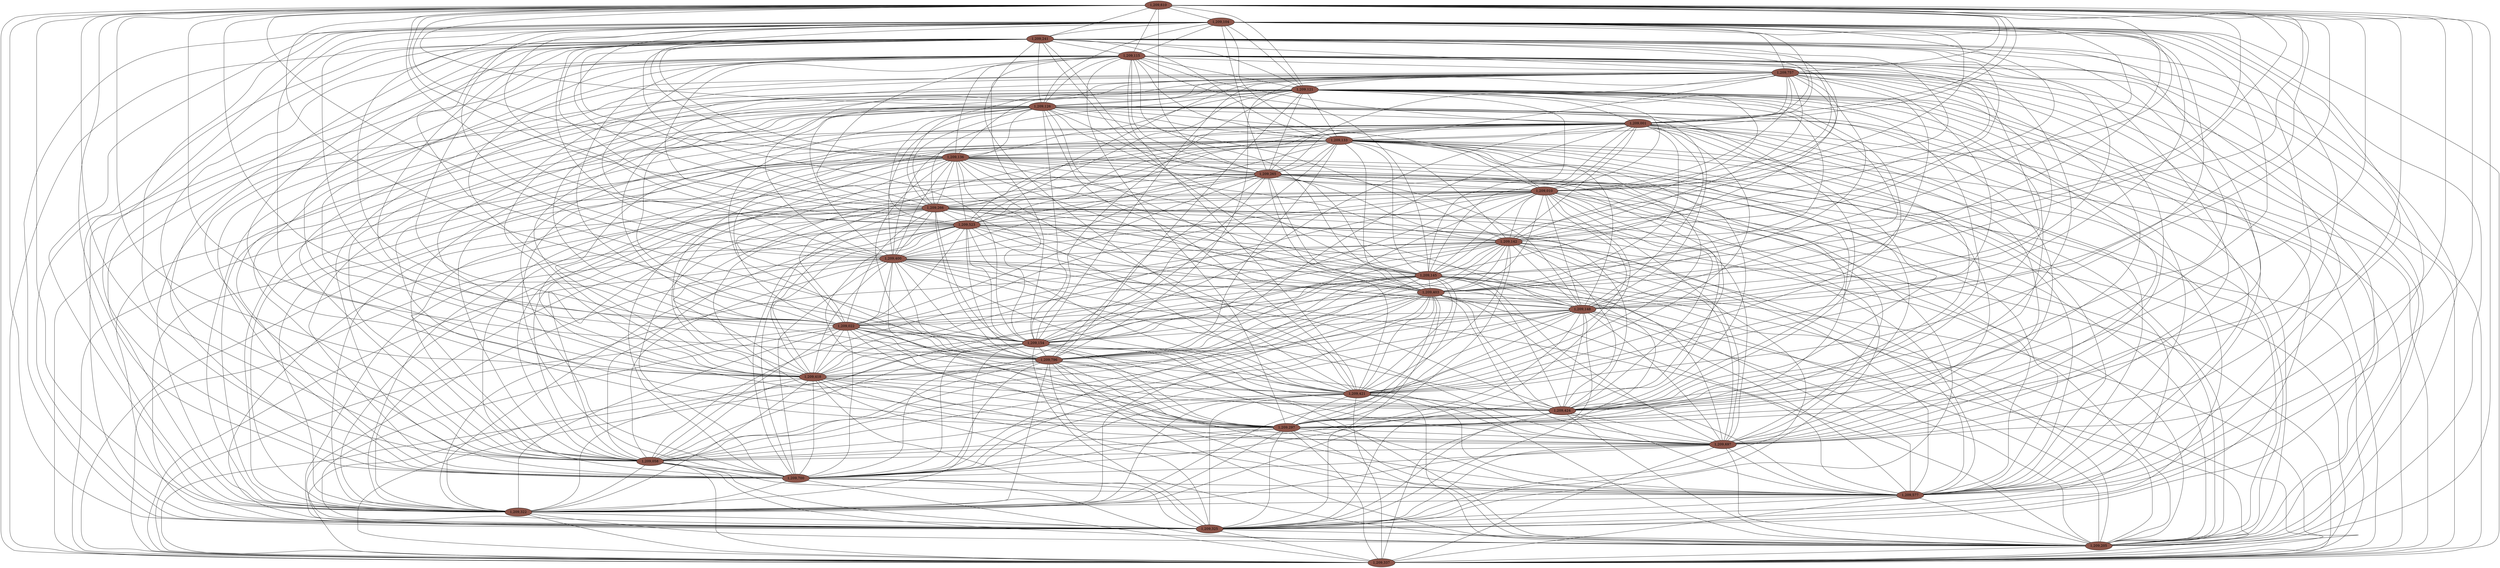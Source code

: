 graph CAMP_cc2 {
	overlap="prism50";
	outputorder="edgesfirst";
	"1,209,610" [style="filled", fillcolor="#8c564b", fontcolor="#000000"];
	"1,209,104" [style="filled", fillcolor="#8c564b", fontcolor="#000000"];
	"1,209,241" [style="filled", fillcolor="#8c564b", fontcolor="#000000"];
	"1,209,115" [style="filled", fillcolor="#8c564b", fontcolor="#000000"];
	"1,209,757" [style="filled", fillcolor="#8c564b", fontcolor="#000000"];
	"1,209,121" [style="filled", fillcolor="#8c564b", fontcolor="#000000"];
	"1,209,126" [style="filled", fillcolor="#8c564b", fontcolor="#000000"];
	"1,209,001" [style="filled", fillcolor="#8c564b", fontcolor="#000000"];
	"1,209,133" [style="filled", fillcolor="#8c564b", fontcolor="#000000"];
	"1,209,136" [style="filled", fillcolor="#8c564b", fontcolor="#000000"];
	"1,209,265" [style="filled", fillcolor="#8c564b", fontcolor="#000000"];
	"1,209,010" [style="filled", fillcolor="#8c564b", fontcolor="#000000"];
	"1,209,266" [style="filled", fillcolor="#8c564b", fontcolor="#000000"];
	"1,209,523" [style="filled", fillcolor="#8c564b", fontcolor="#000000"];
	"1,209,142" [style="filled", fillcolor="#8c564b", fontcolor="#000000"];
	"1,209,400" [style="filled", fillcolor="#8c564b", fontcolor="#000000"];
	"1,209,145" [style="filled", fillcolor="#8c564b", fontcolor="#000000"];
	"1,209,403" [style="filled", fillcolor="#8c564b", fontcolor="#000000"];
	"1,209,148" [style="filled", fillcolor="#8c564b", fontcolor="#000000"];
	"1,209,022" [style="filled", fillcolor="#8c564b", fontcolor="#000000"];
	"1,209,154" [style="filled", fillcolor="#8c564b", fontcolor="#000000"];
	"1,209,796" [style="filled", fillcolor="#8c564b", fontcolor="#000000"];
	"1,209,418" [style="filled", fillcolor="#8c564b", fontcolor="#000000"];
	"1,209,421" [style="filled", fillcolor="#8c564b", fontcolor="#000000"];
	"1,209,424" [style="filled", fillcolor="#8c564b", fontcolor="#000000"];
	"1,209,297" [style="filled", fillcolor="#8c564b", fontcolor="#000000"];
	"1,209,697" [style="filled", fillcolor="#8c564b", fontcolor="#000000"];
	"1,209,058" [style="filled", fillcolor="#8c564b", fontcolor="#000000"];
	"1,209,700" [style="filled", fillcolor="#8c564b", fontcolor="#000000"];
	"1,209,577" [style="filled", fillcolor="#8c564b", fontcolor="#000000"];
	"1,209,322" [style="filled", fillcolor="#8c564b", fontcolor="#000000"];
	"1,209,325" [style="filled", fillcolor="#8c564b", fontcolor="#000000"];
	"1,209,205" [style="filled", fillcolor="#8c564b", fontcolor="#000000"];
	"1,209,337" [style="filled", fillcolor="#8c564b", fontcolor="#000000"];
	"1,209,610" -- "1,209,001";
	"1,209,610" -- "1,209,010";
	"1,209,610" -- "1,209,022";
	"1,209,610" -- "1,209,058";
	"1,209,610" -- "1,209,104";
	"1,209,610" -- "1,209,115";
	"1,209,610" -- "1,209,121";
	"1,209,610" -- "1,209,126";
	"1,209,610" -- "1,209,133";
	"1,209,610" -- "1,209,136";
	"1,209,610" -- "1,209,142";
	"1,209,610" -- "1,209,145";
	"1,209,610" -- "1,209,148";
	"1,209,610" -- "1,209,154";
	"1,209,610" -- "1,209,205";
	"1,209,610" -- "1,209,241";
	"1,209,610" -- "1,209,265";
	"1,209,610" -- "1,209,266";
	"1,209,610" -- "1,209,297";
	"1,209,610" -- "1,209,322";
	"1,209,610" -- "1,209,325";
	"1,209,610" -- "1,209,337";
	"1,209,610" -- "1,209,400";
	"1,209,610" -- "1,209,403";
	"1,209,610" -- "1,209,418";
	"1,209,610" -- "1,209,421";
	"1,209,610" -- "1,209,424";
	"1,209,610" -- "1,209,523";
	"1,209,610" -- "1,209,577";
	"1,209,610" -- "1,209,697";
	"1,209,610" -- "1,209,700";
	"1,209,610" -- "1,209,757";
	"1,209,610" -- "1,209,796";
	"1,209,104" -- "1,209,001";
	"1,209,104" -- "1,209,010";
	"1,209,104" -- "1,209,022";
	"1,209,104" -- "1,209,058";
	"1,209,104" -- "1,209,115";
	"1,209,104" -- "1,209,121";
	"1,209,104" -- "1,209,126";
	"1,209,104" -- "1,209,133";
	"1,209,104" -- "1,209,136";
	"1,209,104" -- "1,209,142";
	"1,209,104" -- "1,209,145";
	"1,209,104" -- "1,209,148";
	"1,209,104" -- "1,209,154";
	"1,209,104" -- "1,209,205";
	"1,209,104" -- "1,209,241";
	"1,209,104" -- "1,209,265";
	"1,209,104" -- "1,209,266";
	"1,209,104" -- "1,209,297";
	"1,209,104" -- "1,209,322";
	"1,209,104" -- "1,209,325";
	"1,209,104" -- "1,209,337";
	"1,209,104" -- "1,209,400";
	"1,209,104" -- "1,209,403";
	"1,209,104" -- "1,209,418";
	"1,209,104" -- "1,209,421";
	"1,209,104" -- "1,209,424";
	"1,209,104" -- "1,209,523";
	"1,209,104" -- "1,209,577";
	"1,209,104" -- "1,209,697";
	"1,209,104" -- "1,209,700";
	"1,209,104" -- "1,209,757";
	"1,209,104" -- "1,209,796";
	"1,209,241" -- "1,209,001";
	"1,209,241" -- "1,209,010";
	"1,209,241" -- "1,209,022";
	"1,209,241" -- "1,209,058";
	"1,209,241" -- "1,209,115";
	"1,209,241" -- "1,209,121";
	"1,209,241" -- "1,209,126";
	"1,209,241" -- "1,209,133";
	"1,209,241" -- "1,209,136";
	"1,209,241" -- "1,209,142";
	"1,209,241" -- "1,209,145";
	"1,209,241" -- "1,209,148";
	"1,209,241" -- "1,209,154";
	"1,209,241" -- "1,209,205";
	"1,209,241" -- "1,209,265";
	"1,209,241" -- "1,209,266";
	"1,209,241" -- "1,209,297";
	"1,209,241" -- "1,209,322";
	"1,209,241" -- "1,209,325";
	"1,209,241" -- "1,209,337";
	"1,209,241" -- "1,209,400";
	"1,209,241" -- "1,209,403";
	"1,209,241" -- "1,209,418";
	"1,209,241" -- "1,209,421";
	"1,209,241" -- "1,209,424";
	"1,209,241" -- "1,209,523";
	"1,209,241" -- "1,209,577";
	"1,209,241" -- "1,209,697";
	"1,209,241" -- "1,209,700";
	"1,209,241" -- "1,209,757";
	"1,209,241" -- "1,209,796";
	"1,209,115" -- "1,209,001";
	"1,209,115" -- "1,209,010";
	"1,209,115" -- "1,209,022";
	"1,209,115" -- "1,209,058";
	"1,209,115" -- "1,209,121";
	"1,209,115" -- "1,209,126";
	"1,209,115" -- "1,209,133";
	"1,209,115" -- "1,209,136";
	"1,209,115" -- "1,209,142";
	"1,209,115" -- "1,209,145";
	"1,209,115" -- "1,209,148";
	"1,209,115" -- "1,209,154";
	"1,209,115" -- "1,209,205";
	"1,209,115" -- "1,209,265";
	"1,209,115" -- "1,209,266";
	"1,209,115" -- "1,209,297";
	"1,209,115" -- "1,209,322";
	"1,209,115" -- "1,209,325";
	"1,209,115" -- "1,209,337";
	"1,209,115" -- "1,209,400";
	"1,209,115" -- "1,209,403";
	"1,209,115" -- "1,209,418";
	"1,209,115" -- "1,209,421";
	"1,209,115" -- "1,209,424";
	"1,209,115" -- "1,209,523";
	"1,209,115" -- "1,209,577";
	"1,209,115" -- "1,209,697";
	"1,209,115" -- "1,209,700";
	"1,209,115" -- "1,209,757";
	"1,209,115" -- "1,209,796";
	"1,209,757" -- "1,209,001";
	"1,209,757" -- "1,209,010";
	"1,209,757" -- "1,209,022";
	"1,209,757" -- "1,209,058";
	"1,209,757" -- "1,209,121";
	"1,209,757" -- "1,209,126";
	"1,209,757" -- "1,209,133";
	"1,209,757" -- "1,209,136";
	"1,209,757" -- "1,209,142";
	"1,209,757" -- "1,209,145";
	"1,209,757" -- "1,209,148";
	"1,209,757" -- "1,209,154";
	"1,209,757" -- "1,209,205";
	"1,209,757" -- "1,209,265";
	"1,209,757" -- "1,209,266";
	"1,209,757" -- "1,209,297";
	"1,209,757" -- "1,209,322";
	"1,209,757" -- "1,209,325";
	"1,209,757" -- "1,209,337";
	"1,209,757" -- "1,209,400";
	"1,209,757" -- "1,209,403";
	"1,209,757" -- "1,209,418";
	"1,209,757" -- "1,209,421";
	"1,209,757" -- "1,209,424";
	"1,209,757" -- "1,209,523";
	"1,209,757" -- "1,209,577";
	"1,209,757" -- "1,209,697";
	"1,209,757" -- "1,209,700";
	"1,209,757" -- "1,209,796";
	"1,209,121" -- "1,209,001";
	"1,209,121" -- "1,209,010";
	"1,209,121" -- "1,209,022";
	"1,209,121" -- "1,209,058";
	"1,209,121" -- "1,209,126";
	"1,209,121" -- "1,209,133";
	"1,209,121" -- "1,209,136";
	"1,209,121" -- "1,209,142";
	"1,209,121" -- "1,209,145";
	"1,209,121" -- "1,209,148";
	"1,209,121" -- "1,209,154";
	"1,209,121" -- "1,209,205";
	"1,209,121" -- "1,209,265";
	"1,209,121" -- "1,209,266";
	"1,209,121" -- "1,209,297";
	"1,209,121" -- "1,209,322";
	"1,209,121" -- "1,209,325";
	"1,209,121" -- "1,209,337";
	"1,209,121" -- "1,209,400";
	"1,209,121" -- "1,209,403";
	"1,209,121" -- "1,209,418";
	"1,209,121" -- "1,209,421";
	"1,209,121" -- "1,209,424";
	"1,209,121" -- "1,209,523";
	"1,209,121" -- "1,209,577";
	"1,209,121" -- "1,209,697";
	"1,209,121" -- "1,209,700";
	"1,209,121" -- "1,209,796";
	"1,209,126" -- "1,209,001";
	"1,209,126" -- "1,209,010";
	"1,209,126" -- "1,209,022";
	"1,209,126" -- "1,209,058";
	"1,209,126" -- "1,209,133";
	"1,209,126" -- "1,209,136";
	"1,209,126" -- "1,209,142";
	"1,209,126" -- "1,209,145";
	"1,209,126" -- "1,209,148";
	"1,209,126" -- "1,209,154";
	"1,209,126" -- "1,209,205";
	"1,209,126" -- "1,209,265";
	"1,209,126" -- "1,209,266";
	"1,209,126" -- "1,209,297";
	"1,209,126" -- "1,209,322";
	"1,209,126" -- "1,209,325";
	"1,209,126" -- "1,209,337";
	"1,209,126" -- "1,209,400";
	"1,209,126" -- "1,209,403";
	"1,209,126" -- "1,209,418";
	"1,209,126" -- "1,209,421";
	"1,209,126" -- "1,209,424";
	"1,209,126" -- "1,209,523";
	"1,209,126" -- "1,209,577";
	"1,209,126" -- "1,209,697";
	"1,209,126" -- "1,209,700";
	"1,209,126" -- "1,209,796";
	"1,209,001" -- "1,209,010";
	"1,209,001" -- "1,209,022";
	"1,209,001" -- "1,209,058";
	"1,209,001" -- "1,209,133";
	"1,209,001" -- "1,209,136";
	"1,209,001" -- "1,209,142";
	"1,209,001" -- "1,209,145";
	"1,209,001" -- "1,209,148";
	"1,209,001" -- "1,209,154";
	"1,209,001" -- "1,209,205";
	"1,209,001" -- "1,209,265";
	"1,209,001" -- "1,209,266";
	"1,209,001" -- "1,209,297";
	"1,209,001" -- "1,209,322";
	"1,209,001" -- "1,209,325";
	"1,209,001" -- "1,209,337";
	"1,209,001" -- "1,209,400";
	"1,209,001" -- "1,209,403";
	"1,209,001" -- "1,209,418";
	"1,209,001" -- "1,209,421";
	"1,209,001" -- "1,209,424";
	"1,209,001" -- "1,209,523";
	"1,209,001" -- "1,209,577";
	"1,209,001" -- "1,209,697";
	"1,209,001" -- "1,209,700";
	"1,209,001" -- "1,209,796";
	"1,209,133" -- "1,209,010";
	"1,209,133" -- "1,209,022";
	"1,209,133" -- "1,209,058";
	"1,209,133" -- "1,209,136";
	"1,209,133" -- "1,209,142";
	"1,209,133" -- "1,209,145";
	"1,209,133" -- "1,209,148";
	"1,209,133" -- "1,209,154";
	"1,209,133" -- "1,209,205";
	"1,209,133" -- "1,209,265";
	"1,209,133" -- "1,209,266";
	"1,209,133" -- "1,209,297";
	"1,209,133" -- "1,209,322";
	"1,209,133" -- "1,209,325";
	"1,209,133" -- "1,209,337";
	"1,209,133" -- "1,209,400";
	"1,209,133" -- "1,209,403";
	"1,209,133" -- "1,209,418";
	"1,209,133" -- "1,209,421";
	"1,209,133" -- "1,209,424";
	"1,209,133" -- "1,209,523";
	"1,209,133" -- "1,209,577";
	"1,209,133" -- "1,209,697";
	"1,209,133" -- "1,209,700";
	"1,209,133" -- "1,209,796";
	"1,209,136" -- "1,209,010";
	"1,209,136" -- "1,209,022";
	"1,209,136" -- "1,209,058";
	"1,209,136" -- "1,209,142";
	"1,209,136" -- "1,209,145";
	"1,209,136" -- "1,209,148";
	"1,209,136" -- "1,209,154";
	"1,209,136" -- "1,209,205";
	"1,209,136" -- "1,209,265";
	"1,209,136" -- "1,209,266";
	"1,209,136" -- "1,209,297";
	"1,209,136" -- "1,209,322";
	"1,209,136" -- "1,209,325";
	"1,209,136" -- "1,209,337";
	"1,209,136" -- "1,209,400";
	"1,209,136" -- "1,209,403";
	"1,209,136" -- "1,209,418";
	"1,209,136" -- "1,209,421";
	"1,209,136" -- "1,209,424";
	"1,209,136" -- "1,209,523";
	"1,209,136" -- "1,209,577";
	"1,209,136" -- "1,209,697";
	"1,209,136" -- "1,209,700";
	"1,209,136" -- "1,209,796";
	"1,209,265" -- "1,209,010";
	"1,209,265" -- "1,209,022";
	"1,209,265" -- "1,209,058";
	"1,209,265" -- "1,209,142";
	"1,209,265" -- "1,209,145";
	"1,209,265" -- "1,209,148";
	"1,209,265" -- "1,209,154";
	"1,209,265" -- "1,209,205";
	"1,209,265" -- "1,209,266";
	"1,209,265" -- "1,209,297";
	"1,209,265" -- "1,209,322";
	"1,209,265" -- "1,209,325";
	"1,209,265" -- "1,209,337";
	"1,209,265" -- "1,209,400";
	"1,209,265" -- "1,209,403";
	"1,209,265" -- "1,209,418";
	"1,209,265" -- "1,209,421";
	"1,209,265" -- "1,209,424";
	"1,209,265" -- "1,209,523";
	"1,209,265" -- "1,209,577";
	"1,209,265" -- "1,209,697";
	"1,209,265" -- "1,209,700";
	"1,209,265" -- "1,209,796";
	"1,209,010" -- "1,209,022";
	"1,209,010" -- "1,209,058";
	"1,209,010" -- "1,209,142";
	"1,209,010" -- "1,209,145";
	"1,209,010" -- "1,209,148";
	"1,209,010" -- "1,209,154";
	"1,209,010" -- "1,209,205";
	"1,209,010" -- "1,209,266";
	"1,209,010" -- "1,209,297";
	"1,209,010" -- "1,209,322";
	"1,209,010" -- "1,209,325";
	"1,209,010" -- "1,209,337";
	"1,209,010" -- "1,209,400";
	"1,209,010" -- "1,209,403";
	"1,209,010" -- "1,209,418";
	"1,209,010" -- "1,209,421";
	"1,209,010" -- "1,209,424";
	"1,209,010" -- "1,209,523";
	"1,209,010" -- "1,209,577";
	"1,209,010" -- "1,209,697";
	"1,209,010" -- "1,209,700";
	"1,209,010" -- "1,209,796";
	"1,209,266" -- "1,209,022";
	"1,209,266" -- "1,209,058";
	"1,209,266" -- "1,209,142";
	"1,209,266" -- "1,209,145";
	"1,209,266" -- "1,209,148";
	"1,209,266" -- "1,209,154";
	"1,209,266" -- "1,209,205";
	"1,209,266" -- "1,209,297";
	"1,209,266" -- "1,209,322";
	"1,209,266" -- "1,209,325";
	"1,209,266" -- "1,209,337";
	"1,209,266" -- "1,209,400";
	"1,209,266" -- "1,209,403";
	"1,209,266" -- "1,209,418";
	"1,209,266" -- "1,209,421";
	"1,209,266" -- "1,209,424";
	"1,209,266" -- "1,209,523";
	"1,209,266" -- "1,209,577";
	"1,209,266" -- "1,209,697";
	"1,209,266" -- "1,209,700";
	"1,209,266" -- "1,209,796";
	"1,209,523" -- "1,209,022";
	"1,209,523" -- "1,209,058";
	"1,209,523" -- "1,209,142";
	"1,209,523" -- "1,209,145";
	"1,209,523" -- "1,209,148";
	"1,209,523" -- "1,209,154";
	"1,209,523" -- "1,209,205";
	"1,209,523" -- "1,209,297";
	"1,209,523" -- "1,209,322";
	"1,209,523" -- "1,209,325";
	"1,209,523" -- "1,209,337";
	"1,209,523" -- "1,209,400";
	"1,209,523" -- "1,209,403";
	"1,209,523" -- "1,209,418";
	"1,209,523" -- "1,209,421";
	"1,209,523" -- "1,209,424";
	"1,209,523" -- "1,209,577";
	"1,209,523" -- "1,209,697";
	"1,209,523" -- "1,209,700";
	"1,209,523" -- "1,209,796";
	"1,209,142" -- "1,209,022";
	"1,209,142" -- "1,209,058";
	"1,209,142" -- "1,209,145";
	"1,209,142" -- "1,209,148";
	"1,209,142" -- "1,209,154";
	"1,209,142" -- "1,209,205";
	"1,209,142" -- "1,209,297";
	"1,209,142" -- "1,209,322";
	"1,209,142" -- "1,209,325";
	"1,209,142" -- "1,209,337";
	"1,209,142" -- "1,209,400";
	"1,209,142" -- "1,209,403";
	"1,209,142" -- "1,209,418";
	"1,209,142" -- "1,209,421";
	"1,209,142" -- "1,209,424";
	"1,209,142" -- "1,209,577";
	"1,209,142" -- "1,209,697";
	"1,209,142" -- "1,209,700";
	"1,209,142" -- "1,209,796";
	"1,209,400" -- "1,209,022";
	"1,209,400" -- "1,209,058";
	"1,209,400" -- "1,209,145";
	"1,209,400" -- "1,209,148";
	"1,209,400" -- "1,209,154";
	"1,209,400" -- "1,209,205";
	"1,209,400" -- "1,209,297";
	"1,209,400" -- "1,209,322";
	"1,209,400" -- "1,209,325";
	"1,209,400" -- "1,209,337";
	"1,209,400" -- "1,209,403";
	"1,209,400" -- "1,209,418";
	"1,209,400" -- "1,209,421";
	"1,209,400" -- "1,209,424";
	"1,209,400" -- "1,209,577";
	"1,209,400" -- "1,209,697";
	"1,209,400" -- "1,209,700";
	"1,209,400" -- "1,209,796";
	"1,209,145" -- "1,209,022";
	"1,209,145" -- "1,209,058";
	"1,209,145" -- "1,209,148";
	"1,209,145" -- "1,209,154";
	"1,209,145" -- "1,209,205";
	"1,209,145" -- "1,209,297";
	"1,209,145" -- "1,209,322";
	"1,209,145" -- "1,209,325";
	"1,209,145" -- "1,209,337";
	"1,209,145" -- "1,209,403";
	"1,209,145" -- "1,209,418";
	"1,209,145" -- "1,209,421";
	"1,209,145" -- "1,209,424";
	"1,209,145" -- "1,209,577";
	"1,209,145" -- "1,209,697";
	"1,209,145" -- "1,209,700";
	"1,209,145" -- "1,209,796";
	"1,209,403" -- "1,209,022";
	"1,209,403" -- "1,209,058";
	"1,209,403" -- "1,209,148";
	"1,209,403" -- "1,209,154";
	"1,209,403" -- "1,209,205";
	"1,209,403" -- "1,209,297";
	"1,209,403" -- "1,209,322";
	"1,209,403" -- "1,209,325";
	"1,209,403" -- "1,209,337";
	"1,209,403" -- "1,209,418";
	"1,209,403" -- "1,209,421";
	"1,209,403" -- "1,209,424";
	"1,209,403" -- "1,209,577";
	"1,209,403" -- "1,209,697";
	"1,209,403" -- "1,209,700";
	"1,209,403" -- "1,209,796";
	"1,209,148" -- "1,209,022";
	"1,209,148" -- "1,209,058";
	"1,209,148" -- "1,209,154";
	"1,209,148" -- "1,209,205";
	"1,209,148" -- "1,209,297";
	"1,209,148" -- "1,209,322";
	"1,209,148" -- "1,209,325";
	"1,209,148" -- "1,209,337";
	"1,209,148" -- "1,209,418";
	"1,209,148" -- "1,209,421";
	"1,209,148" -- "1,209,424";
	"1,209,148" -- "1,209,577";
	"1,209,148" -- "1,209,697";
	"1,209,148" -- "1,209,700";
	"1,209,148" -- "1,209,796";
	"1,209,022" -- "1,209,058";
	"1,209,022" -- "1,209,154";
	"1,209,022" -- "1,209,205";
	"1,209,022" -- "1,209,297";
	"1,209,022" -- "1,209,322";
	"1,209,022" -- "1,209,325";
	"1,209,022" -- "1,209,337";
	"1,209,022" -- "1,209,418";
	"1,209,022" -- "1,209,421";
	"1,209,022" -- "1,209,424";
	"1,209,022" -- "1,209,577";
	"1,209,022" -- "1,209,697";
	"1,209,022" -- "1,209,700";
	"1,209,022" -- "1,209,796";
	"1,209,154" -- "1,209,058";
	"1,209,154" -- "1,209,205";
	"1,209,154" -- "1,209,297";
	"1,209,154" -- "1,209,322";
	"1,209,154" -- "1,209,325";
	"1,209,154" -- "1,209,337";
	"1,209,154" -- "1,209,418";
	"1,209,154" -- "1,209,421";
	"1,209,154" -- "1,209,424";
	"1,209,154" -- "1,209,577";
	"1,209,154" -- "1,209,697";
	"1,209,154" -- "1,209,700";
	"1,209,154" -- "1,209,796";
	"1,209,796" -- "1,209,058";
	"1,209,796" -- "1,209,205";
	"1,209,796" -- "1,209,297";
	"1,209,796" -- "1,209,322";
	"1,209,796" -- "1,209,325";
	"1,209,796" -- "1,209,337";
	"1,209,796" -- "1,209,418";
	"1,209,796" -- "1,209,421";
	"1,209,796" -- "1,209,424";
	"1,209,796" -- "1,209,577";
	"1,209,796" -- "1,209,697";
	"1,209,796" -- "1,209,700";
	"1,209,418" -- "1,209,058";
	"1,209,418" -- "1,209,205";
	"1,209,418" -- "1,209,297";
	"1,209,418" -- "1,209,322";
	"1,209,418" -- "1,209,325";
	"1,209,418" -- "1,209,337";
	"1,209,418" -- "1,209,421";
	"1,209,418" -- "1,209,424";
	"1,209,418" -- "1,209,577";
	"1,209,418" -- "1,209,697";
	"1,209,418" -- "1,209,700";
	"1,209,421" -- "1,209,058";
	"1,209,421" -- "1,209,205";
	"1,209,421" -- "1,209,297";
	"1,209,421" -- "1,209,322";
	"1,209,421" -- "1,209,325";
	"1,209,421" -- "1,209,337";
	"1,209,421" -- "1,209,424";
	"1,209,421" -- "1,209,577";
	"1,209,421" -- "1,209,697";
	"1,209,421" -- "1,209,700";
	"1,209,424" -- "1,209,058";
	"1,209,424" -- "1,209,205";
	"1,209,424" -- "1,209,297";
	"1,209,424" -- "1,209,322";
	"1,209,424" -- "1,209,325";
	"1,209,424" -- "1,209,337";
	"1,209,424" -- "1,209,577";
	"1,209,424" -- "1,209,697";
	"1,209,424" -- "1,209,700";
	"1,209,297" -- "1,209,058";
	"1,209,297" -- "1,209,205";
	"1,209,297" -- "1,209,322";
	"1,209,297" -- "1,209,325";
	"1,209,297" -- "1,209,337";
	"1,209,297" -- "1,209,577";
	"1,209,297" -- "1,209,697";
	"1,209,297" -- "1,209,700";
	"1,209,697" -- "1,209,058";
	"1,209,697" -- "1,209,205";
	"1,209,697" -- "1,209,322";
	"1,209,697" -- "1,209,325";
	"1,209,697" -- "1,209,337";
	"1,209,697" -- "1,209,577";
	"1,209,697" -- "1,209,700";
	"1,209,058" -- "1,209,205";
	"1,209,058" -- "1,209,322";
	"1,209,058" -- "1,209,325";
	"1,209,058" -- "1,209,337";
	"1,209,058" -- "1,209,577";
	"1,209,058" -- "1,209,700";
	"1,209,700" -- "1,209,205";
	"1,209,700" -- "1,209,322";
	"1,209,700" -- "1,209,325";
	"1,209,700" -- "1,209,337";
	"1,209,700" -- "1,209,577";
	"1,209,577" -- "1,209,205";
	"1,209,577" -- "1,209,322";
	"1,209,577" -- "1,209,325";
	"1,209,577" -- "1,209,337";
	"1,209,322" -- "1,209,205";
	"1,209,322" -- "1,209,325";
	"1,209,322" -- "1,209,337";
	"1,209,325" -- "1,209,205";
	"1,209,325" -- "1,209,337";
	"1,209,205" -- "1,209,337";
}